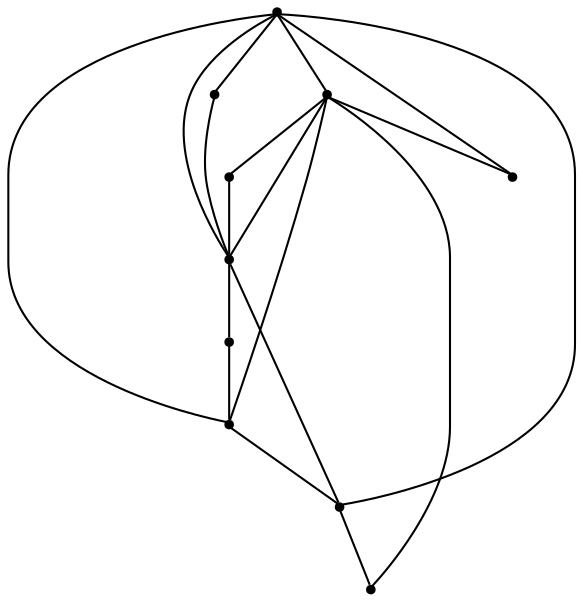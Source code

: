 graph {
  node [shape=point,comment="{\"directed\":false,\"doi\":\"10.1007/978-3-319-03841-4_31\",\"figure\":\"9\"}"]

  v0 [pos="820.7375692262175,2481.1875582400044"]
  v1 [pos="553.8785114426848,2481.1875582400044"]
  v2 [pos="687.3080403344512,2712.1668721235046"]
  v3 [pos="754.0228047803344,2596.6773423591408"]
  v4 [pos="723.0587724854483,2578.8119719000288"]
  v5 [pos="651.5572445592967,2578.8119719000288"]
  v6 [pos="705.1833745978711,2645.489549189153"]
  v7 [pos="602.7178780009907,2529.999765070016"]
  v8 [pos="620.593275888568,2596.6773423591408"]
  v9 [pos="687.3080403344512,2481.1875582400044"]

  v0 -- v1 [id="-1",pos="820.7375692262175,2481.1875582400044 738.1738999293761,2433.5464007791907 636.4463799339131,2433.5464007791907 553.8785114426848,2481.1875582400044"]
  v1 -- v9 [id="-2",pos="553.8785114426848,2481.1875582400044 687.3080403344512,2481.1875582400044 687.3080403344512,2481.1875582400044 687.3080403344512,2481.1875582400044"]
  v9 -- v0 [id="-3",pos="687.3080403344512,2481.1875582400044 820.7375692262175,2481.1875582400044 820.7375692262175,2481.1875582400044 820.7375692262175,2481.1875582400044"]
  v1 -- v8 [id="-4",pos="553.8785114426848,2481.1875582400044 620.593275888568,2596.6773423591408 620.593275888568,2596.6773423591408 620.593275888568,2596.6773423591408"]
  v8 -- v2 [id="-5",pos="620.593275888568,2596.6773423591408 687.3080403344512,2712.1668721235046 687.3080403344512,2712.1668721235046 687.3080403344512,2712.1668721235046"]
  v5 -- v2 [id="-6",pos="651.5572445592967,2578.8119719000288 687.3080403344512,2712.1668721235046 687.3080403344512,2712.1668721235046 687.3080403344512,2712.1668721235046"]
  v5 -- v7 [id="-7",pos="651.5572445592967,2578.8119719000288 602.7178780009907,2529.999765070016 602.7178780009907,2529.999765070016 602.7178780009907,2529.999765070016"]
  v7 -- v1 [id="-8",pos="602.7178780009907,2529.999765070016 553.8785114426848,2481.1875582400044 553.8785114426848,2481.1875582400044 553.8785114426848,2481.1875582400044"]
  v5 -- v0 [id="-9",pos="651.5572445592967,2578.8119719000288 820.7375692262175,2481.1875582400044 820.7375692262175,2481.1875582400044 820.7375692262175,2481.1875582400044"]
  v2 -- v6 [id="-10",pos="687.3080403344512,2712.1668721235046 705.1833745978711,2645.489549189153 705.1833745978711,2645.489549189153 705.1833745978711,2645.489549189153"]
  v6 -- v4 [id="-11",pos="705.1833745978711,2645.489549189153 723.0587724854483,2578.8119719000288 723.0587724854483,2578.8119719000288 723.0587724854483,2578.8119719000288"]
  v4 -- v1 [id="-13",pos="723.0587724854483,2578.8119719000288 553.8785114426848,2481.1875582400044 553.8785114426848,2481.1875582400044 553.8785114426848,2481.1875582400044"]
  v4 -- v0 [id="-14",pos="723.0587724854483,2578.8119719000288 820.7375692262175,2481.1875582400044 820.7375692262175,2481.1875582400044 820.7375692262175,2481.1875582400044"]
  v4 -- v5 [id="-15",pos="723.0587724854483,2578.8119719000288 651.5572445592967,2578.8119719000288 651.5572445592967,2578.8119719000288 651.5572445592967,2578.8119719000288"]
  v0 -- v3 [id="-16",pos="820.7375692262175,2481.1875582400044 754.0228047803344,2596.6773423591408 754.0228047803344,2596.6773423591408 754.0228047803344,2596.6773423591408"]
  v3 -- v2 [id="-17",pos="754.0228047803344,2596.6773423591408 687.3080403344512,2712.1668721235046 687.3080403344512,2712.1668721235046 687.3080403344512,2712.1668721235046"]
  v1 -- v2 [id="-18",pos="553.8785114426848,2481.1875582400044 553.8785114426848,2576.47394283798 604.7401718432229,2664.5216449863433 687.3080403344512,2712.1668721235046"]
  v2 -- v0 [id="-19",pos="687.3080403344512,2712.1668721235046 769.8759088256795,2664.521899341115 820.7375692262175,2576.474197192752 820.7375692262175,2481.1875582400044"]
}
